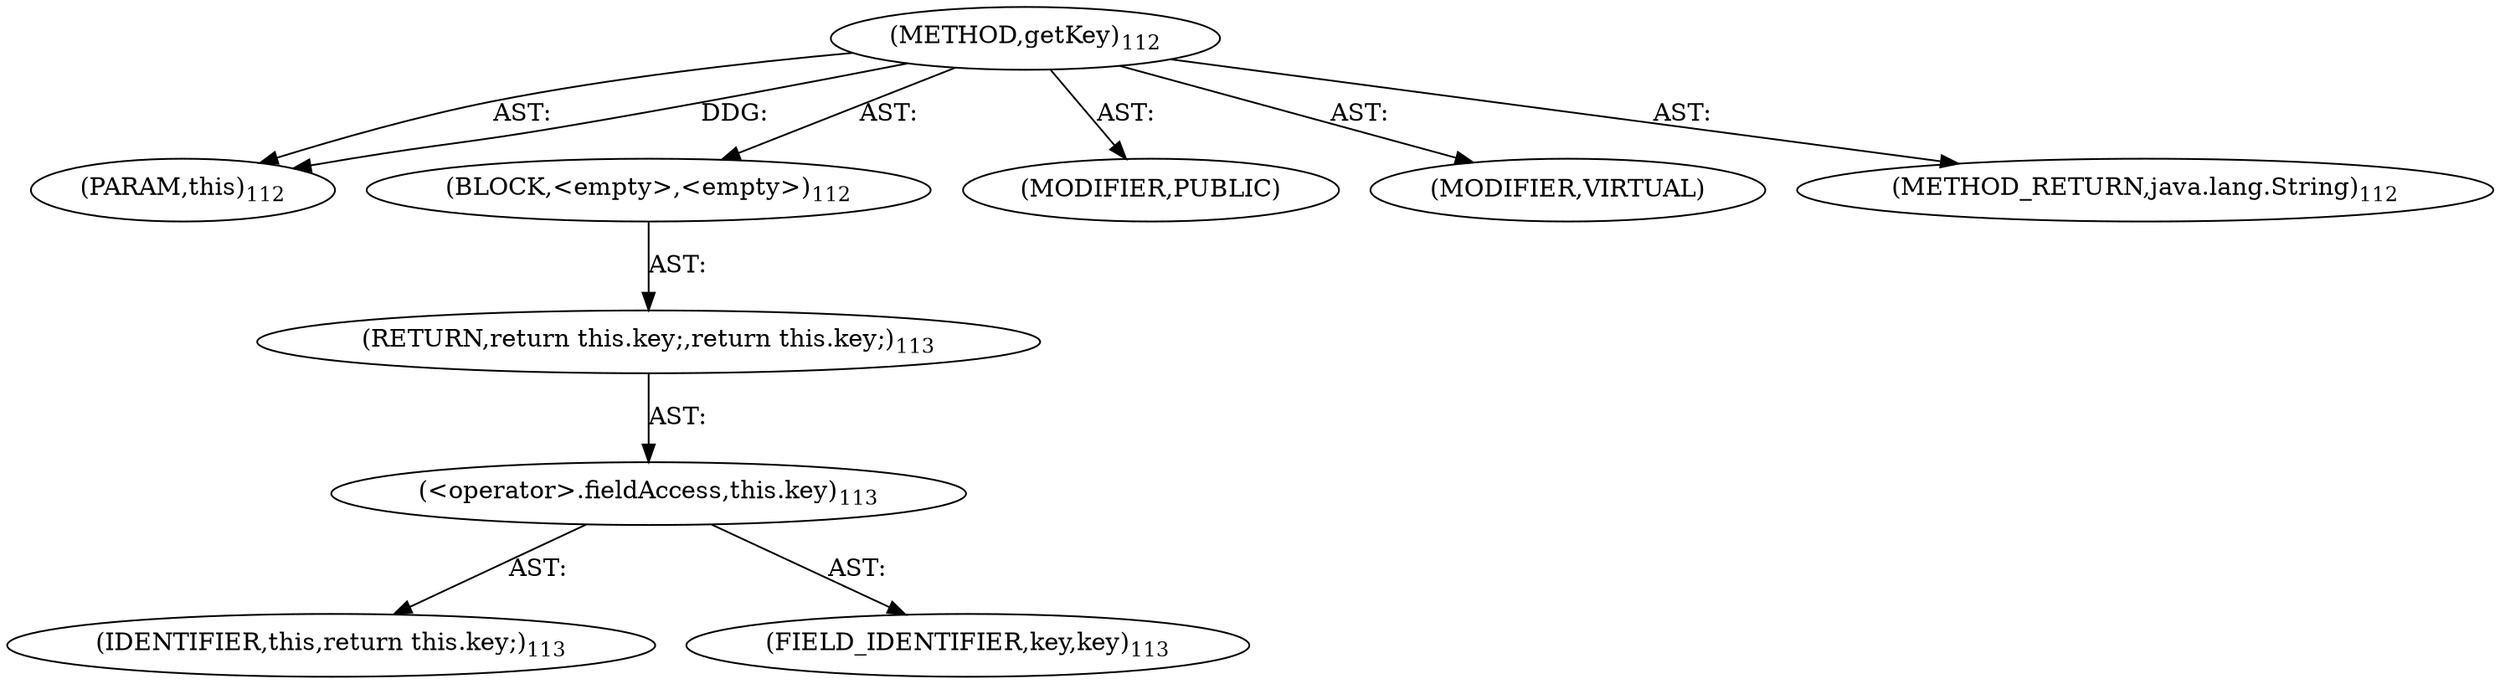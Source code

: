 digraph "getKey" {  
"111669149699" [label = <(METHOD,getKey)<SUB>112</SUB>> ]
"115964116994" [label = <(PARAM,this)<SUB>112</SUB>> ]
"25769803779" [label = <(BLOCK,&lt;empty&gt;,&lt;empty&gt;)<SUB>112</SUB>> ]
"146028888064" [label = <(RETURN,return this.key;,return this.key;)<SUB>113</SUB>> ]
"30064771077" [label = <(&lt;operator&gt;.fieldAccess,this.key)<SUB>113</SUB>> ]
"68719476738" [label = <(IDENTIFIER,this,return this.key;)<SUB>113</SUB>> ]
"55834574850" [label = <(FIELD_IDENTIFIER,key,key)<SUB>113</SUB>> ]
"133143986185" [label = <(MODIFIER,PUBLIC)> ]
"133143986186" [label = <(MODIFIER,VIRTUAL)> ]
"128849018883" [label = <(METHOD_RETURN,java.lang.String)<SUB>112</SUB>> ]
  "111669149699" -> "115964116994"  [ label = "AST: "] 
  "111669149699" -> "25769803779"  [ label = "AST: "] 
  "111669149699" -> "133143986185"  [ label = "AST: "] 
  "111669149699" -> "133143986186"  [ label = "AST: "] 
  "111669149699" -> "128849018883"  [ label = "AST: "] 
  "25769803779" -> "146028888064"  [ label = "AST: "] 
  "146028888064" -> "30064771077"  [ label = "AST: "] 
  "30064771077" -> "68719476738"  [ label = "AST: "] 
  "30064771077" -> "55834574850"  [ label = "AST: "] 
  "111669149699" -> "115964116994"  [ label = "DDG: "] 
}
